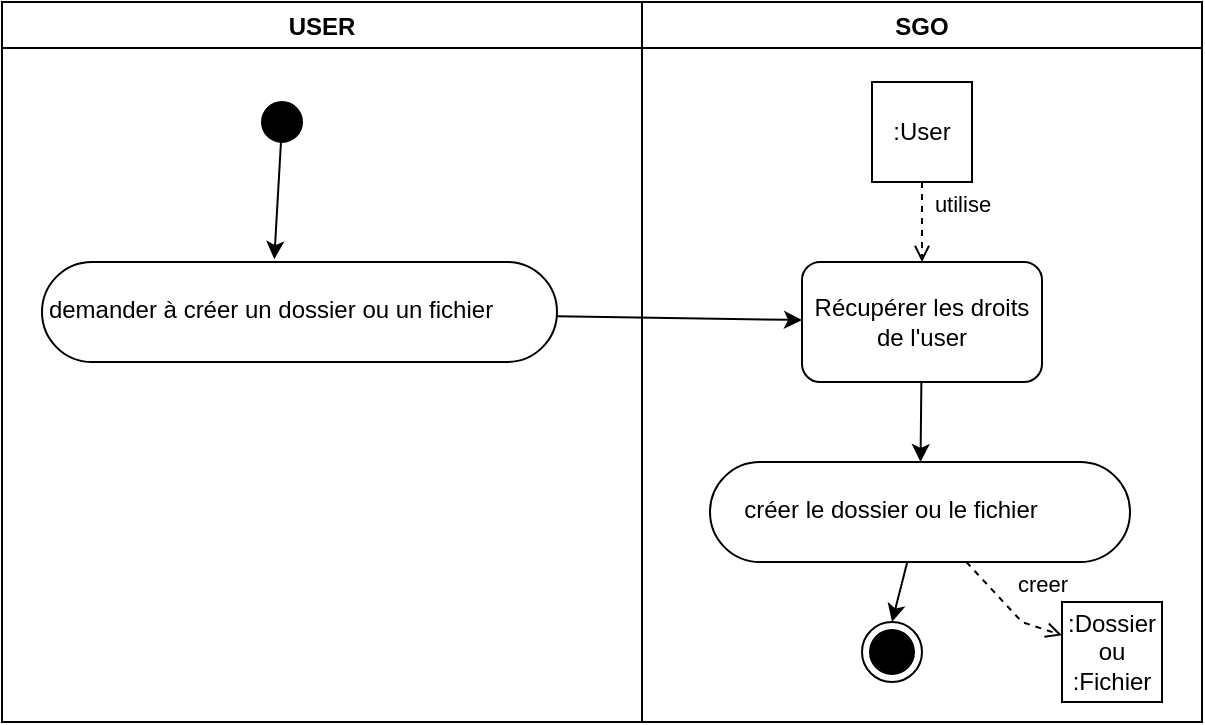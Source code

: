 <mxfile version="20.5.1" type="device" pages="2"><diagram id="_hSCyIEfBH8a_UHRm51h" name="créer"><mxGraphModel dx="981" dy="520" grid="1" gridSize="10" guides="1" tooltips="1" connect="1" arrows="1" fold="1" page="1" pageScale="1" pageWidth="827" pageHeight="1169" math="0" shadow="0"><root><mxCell id="0"/><mxCell id="1" parent="0"/><mxCell id="eUMygAEOkeEtcnAwkldx-1" value="SGO" style="swimlane;" vertex="1" parent="1"><mxGeometry x="380" y="90" width="280" height="360" as="geometry"/></mxCell><mxCell id="eUMygAEOkeEtcnAwkldx-2" value="créer le dossier ou le fichier" style="html=1;align=center;verticalAlign=top;rounded=1;absoluteArcSize=1;arcSize=50;dashed=0;spacingTop=10;spacingRight=30;" vertex="1" parent="eUMygAEOkeEtcnAwkldx-1"><mxGeometry x="34" y="230" width="210" height="50" as="geometry"/></mxCell><mxCell id="eUMygAEOkeEtcnAwkldx-3" value=":User" style="whiteSpace=wrap;html=1;aspect=fixed;" vertex="1" parent="eUMygAEOkeEtcnAwkldx-1"><mxGeometry x="115" y="40" width="50" height="50" as="geometry"/></mxCell><mxCell id="eUMygAEOkeEtcnAwkldx-4" value="Récupérer les droits de l'user" style="rounded=1;whiteSpace=wrap;html=1;" vertex="1" parent="eUMygAEOkeEtcnAwkldx-1"><mxGeometry x="80" y="130" width="120" height="60" as="geometry"/></mxCell><mxCell id="eUMygAEOkeEtcnAwkldx-5" value=":Dossier ou :Fichier" style="whiteSpace=wrap;html=1;aspect=fixed;" vertex="1" parent="eUMygAEOkeEtcnAwkldx-1"><mxGeometry x="210" y="300" width="50" height="50" as="geometry"/></mxCell><mxCell id="eUMygAEOkeEtcnAwkldx-6" value="" style="endArrow=classic;html=1;rounded=0;" edge="1" parent="eUMygAEOkeEtcnAwkldx-1" source="eUMygAEOkeEtcnAwkldx-4" target="eUMygAEOkeEtcnAwkldx-2"><mxGeometry width="50" height="50" relative="1" as="geometry"><mxPoint x="40" y="180" as="sourcePoint"/><mxPoint x="90" y="130" as="targetPoint"/></mxGeometry></mxCell><mxCell id="eUMygAEOkeEtcnAwkldx-7" value="utilise" style="html=1;verticalAlign=bottom;labelBackgroundColor=none;endArrow=open;endFill=0;dashed=1;rounded=0;entryX=0.5;entryY=0;entryDx=0;entryDy=0;" edge="1" parent="eUMygAEOkeEtcnAwkldx-1" source="eUMygAEOkeEtcnAwkldx-3" target="eUMygAEOkeEtcnAwkldx-4"><mxGeometry y="20" width="160" relative="1" as="geometry"><mxPoint x="-10" y="150" as="sourcePoint"/><mxPoint x="150" y="150" as="targetPoint"/><mxPoint as="offset"/></mxGeometry></mxCell><mxCell id="eUMygAEOkeEtcnAwkldx-8" value="creer" style="html=1;verticalAlign=bottom;labelBackgroundColor=none;endArrow=open;endFill=0;dashed=1;rounded=0;" edge="1" parent="eUMygAEOkeEtcnAwkldx-1" source="eUMygAEOkeEtcnAwkldx-2" target="eUMygAEOkeEtcnAwkldx-5"><mxGeometry x="0.524" y="13" width="160" relative="1" as="geometry"><mxPoint x="150" y="100" as="sourcePoint"/><mxPoint x="150" y="140" as="targetPoint"/><mxPoint as="offset"/><Array as="points"><mxPoint x="190" y="310"/></Array></mxGeometry></mxCell><mxCell id="eUMygAEOkeEtcnAwkldx-9" value="" style="ellipse;html=1;shape=endState;fillColor=strokeColor;" vertex="1" parent="eUMygAEOkeEtcnAwkldx-1"><mxGeometry x="110" y="310" width="30" height="30" as="geometry"/></mxCell><mxCell id="eUMygAEOkeEtcnAwkldx-10" value="" style="endArrow=classic;html=1;rounded=0;entryX=0.5;entryY=0;entryDx=0;entryDy=0;" edge="1" parent="eUMygAEOkeEtcnAwkldx-1" source="eUMygAEOkeEtcnAwkldx-2" target="eUMygAEOkeEtcnAwkldx-9"><mxGeometry width="50" height="50" relative="1" as="geometry"><mxPoint x="40" y="180" as="sourcePoint"/><mxPoint x="90" y="130" as="targetPoint"/></mxGeometry></mxCell><mxCell id="eUMygAEOkeEtcnAwkldx-11" value="USER" style="swimlane;" vertex="1" parent="1"><mxGeometry x="60" y="90" width="320" height="360" as="geometry"/></mxCell><mxCell id="eUMygAEOkeEtcnAwkldx-12" value="" style="ellipse;fillColor=strokeColor;" vertex="1" parent="eUMygAEOkeEtcnAwkldx-11"><mxGeometry x="130" y="50" width="20" height="20" as="geometry"/></mxCell><mxCell id="eUMygAEOkeEtcnAwkldx-13" value="" style="endArrow=classic;html=1;rounded=0;entryX=0.451;entryY=-0.028;entryDx=0;entryDy=0;entryPerimeter=0;" edge="1" parent="eUMygAEOkeEtcnAwkldx-11" source="eUMygAEOkeEtcnAwkldx-12" target="eUMygAEOkeEtcnAwkldx-14"><mxGeometry width="50" height="50" relative="1" as="geometry"><mxPoint x="360" y="210" as="sourcePoint"/><mxPoint x="140" y="100" as="targetPoint"/></mxGeometry></mxCell><mxCell id="eUMygAEOkeEtcnAwkldx-14" value="demander à créer un dossier ou un fichier" style="html=1;align=center;verticalAlign=top;rounded=1;absoluteArcSize=1;arcSize=50;dashed=0;spacingTop=10;spacingRight=30;" vertex="1" parent="eUMygAEOkeEtcnAwkldx-11"><mxGeometry x="20" y="130" width="257.5" height="50" as="geometry"/></mxCell><mxCell id="eUMygAEOkeEtcnAwkldx-15" value="" style="endArrow=classic;html=1;rounded=0;" edge="1" parent="1" source="eUMygAEOkeEtcnAwkldx-14" target="eUMygAEOkeEtcnAwkldx-4"><mxGeometry width="50" height="50" relative="1" as="geometry"><mxPoint x="420" y="270" as="sourcePoint"/><mxPoint x="470" y="220" as="targetPoint"/></mxGeometry></mxCell></root></mxGraphModel></diagram><diagram id="3Sd7IPBWXBId0mCi3V2-" name="lire"><mxGraphModel dx="981" dy="520" grid="1" gridSize="10" guides="1" tooltips="1" connect="1" arrows="1" fold="1" page="1" pageScale="1" pageWidth="827" pageHeight="1169" math="0" shadow="0"><root><mxCell id="0"/><mxCell id="1" parent="0"/><mxCell id="E1OOhdU0G99FBoMapLIH-1" value="SGO" style="swimlane;" vertex="1" parent="1"><mxGeometry x="380" y="90" width="280" height="360" as="geometry"/></mxCell><mxCell id="E1OOhdU0G99FBoMapLIH-6" value="afficher le dossier ou le fichier a lire" style="html=1;align=center;verticalAlign=top;rounded=1;absoluteArcSize=1;arcSize=50;dashed=0;spacingTop=10;spacingRight=30;" vertex="1" parent="E1OOhdU0G99FBoMapLIH-1"><mxGeometry x="34" y="230" width="210" height="50" as="geometry"/></mxCell><mxCell id="--9gKw31fi2Jcq4SsGat-1" value=":User" style="whiteSpace=wrap;html=1;aspect=fixed;" vertex="1" parent="E1OOhdU0G99FBoMapLIH-1"><mxGeometry x="115" y="40" width="50" height="50" as="geometry"/></mxCell><mxCell id="--9gKw31fi2Jcq4SsGat-2" value="Récupérer les droits de l'user" style="rounded=1;whiteSpace=wrap;html=1;" vertex="1" parent="E1OOhdU0G99FBoMapLIH-1"><mxGeometry x="80" y="130" width="120" height="60" as="geometry"/></mxCell><mxCell id="edWSh7aFxXOOHrWahL5i-1" value=":Dossier ou :Fichier" style="whiteSpace=wrap;html=1;aspect=fixed;" vertex="1" parent="E1OOhdU0G99FBoMapLIH-1"><mxGeometry x="210" y="300" width="50" height="50" as="geometry"/></mxCell><mxCell id="edWSh7aFxXOOHrWahL5i-3" value="" style="endArrow=classic;html=1;rounded=0;" edge="1" parent="E1OOhdU0G99FBoMapLIH-1" source="--9gKw31fi2Jcq4SsGat-2" target="E1OOhdU0G99FBoMapLIH-6"><mxGeometry width="50" height="50" relative="1" as="geometry"><mxPoint x="40" y="180" as="sourcePoint"/><mxPoint x="90" y="130" as="targetPoint"/></mxGeometry></mxCell><mxCell id="edWSh7aFxXOOHrWahL5i-6" value="utilise" style="html=1;verticalAlign=bottom;labelBackgroundColor=none;endArrow=open;endFill=0;dashed=1;rounded=0;entryX=0.5;entryY=0;entryDx=0;entryDy=0;" edge="1" parent="E1OOhdU0G99FBoMapLIH-1" source="--9gKw31fi2Jcq4SsGat-1" target="--9gKw31fi2Jcq4SsGat-2"><mxGeometry y="20" width="160" relative="1" as="geometry"><mxPoint x="-10" y="150" as="sourcePoint"/><mxPoint x="150" y="150" as="targetPoint"/><mxPoint as="offset"/></mxGeometry></mxCell><mxCell id="edWSh7aFxXOOHrWahL5i-7" value="creer" style="html=1;verticalAlign=bottom;labelBackgroundColor=none;endArrow=open;endFill=0;dashed=1;rounded=0;" edge="1" parent="E1OOhdU0G99FBoMapLIH-1" source="E1OOhdU0G99FBoMapLIH-6" target="edWSh7aFxXOOHrWahL5i-1"><mxGeometry x="-0.102" y="-29" width="160" relative="1" as="geometry"><mxPoint x="150" y="100" as="sourcePoint"/><mxPoint x="150" y="140" as="targetPoint"/><mxPoint as="offset"/><Array as="points"><mxPoint x="190" y="310"/></Array></mxGeometry></mxCell><mxCell id="edWSh7aFxXOOHrWahL5i-8" value="" style="ellipse;html=1;shape=endState;fillColor=strokeColor;" vertex="1" parent="E1OOhdU0G99FBoMapLIH-1"><mxGeometry x="110" y="310" width="30" height="30" as="geometry"/></mxCell><mxCell id="edWSh7aFxXOOHrWahL5i-9" value="" style="endArrow=classic;html=1;rounded=0;entryX=0.5;entryY=0;entryDx=0;entryDy=0;" edge="1" parent="E1OOhdU0G99FBoMapLIH-1" source="E1OOhdU0G99FBoMapLIH-6" target="edWSh7aFxXOOHrWahL5i-8"><mxGeometry width="50" height="50" relative="1" as="geometry"><mxPoint x="40" y="180" as="sourcePoint"/><mxPoint x="90" y="130" as="targetPoint"/></mxGeometry></mxCell><mxCell id="E1OOhdU0G99FBoMapLIH-2" value="USER" style="swimlane;" vertex="1" parent="1"><mxGeometry x="60" y="90" width="320" height="360" as="geometry"/></mxCell><mxCell id="E1OOhdU0G99FBoMapLIH-3" value="" style="ellipse;fillColor=strokeColor;" vertex="1" parent="E1OOhdU0G99FBoMapLIH-2"><mxGeometry x="130" y="50" width="20" height="20" as="geometry"/></mxCell><mxCell id="E1OOhdU0G99FBoMapLIH-4" value="" style="endArrow=classic;html=1;rounded=0;entryX=0.451;entryY=-0.028;entryDx=0;entryDy=0;entryPerimeter=0;" edge="1" parent="E1OOhdU0G99FBoMapLIH-2" source="E1OOhdU0G99FBoMapLIH-3" target="E1OOhdU0G99FBoMapLIH-5"><mxGeometry width="50" height="50" relative="1" as="geometry"><mxPoint x="360" y="210" as="sourcePoint"/><mxPoint x="140" y="100" as="targetPoint"/></mxGeometry></mxCell><mxCell id="E1OOhdU0G99FBoMapLIH-5" value="demander à lire un dossier ou un fichier" style="html=1;align=center;verticalAlign=top;rounded=1;absoluteArcSize=1;arcSize=50;dashed=0;spacingTop=10;spacingRight=30;" vertex="1" parent="E1OOhdU0G99FBoMapLIH-2"><mxGeometry x="20" y="130" width="257.5" height="50" as="geometry"/></mxCell><mxCell id="edWSh7aFxXOOHrWahL5i-2" value="" style="endArrow=classic;html=1;rounded=0;" edge="1" parent="1" source="E1OOhdU0G99FBoMapLIH-5" target="--9gKw31fi2Jcq4SsGat-2"><mxGeometry width="50" height="50" relative="1" as="geometry"><mxPoint x="420" y="270" as="sourcePoint"/><mxPoint x="470" y="220" as="targetPoint"/></mxGeometry></mxCell></root></mxGraphModel></diagram></mxfile>